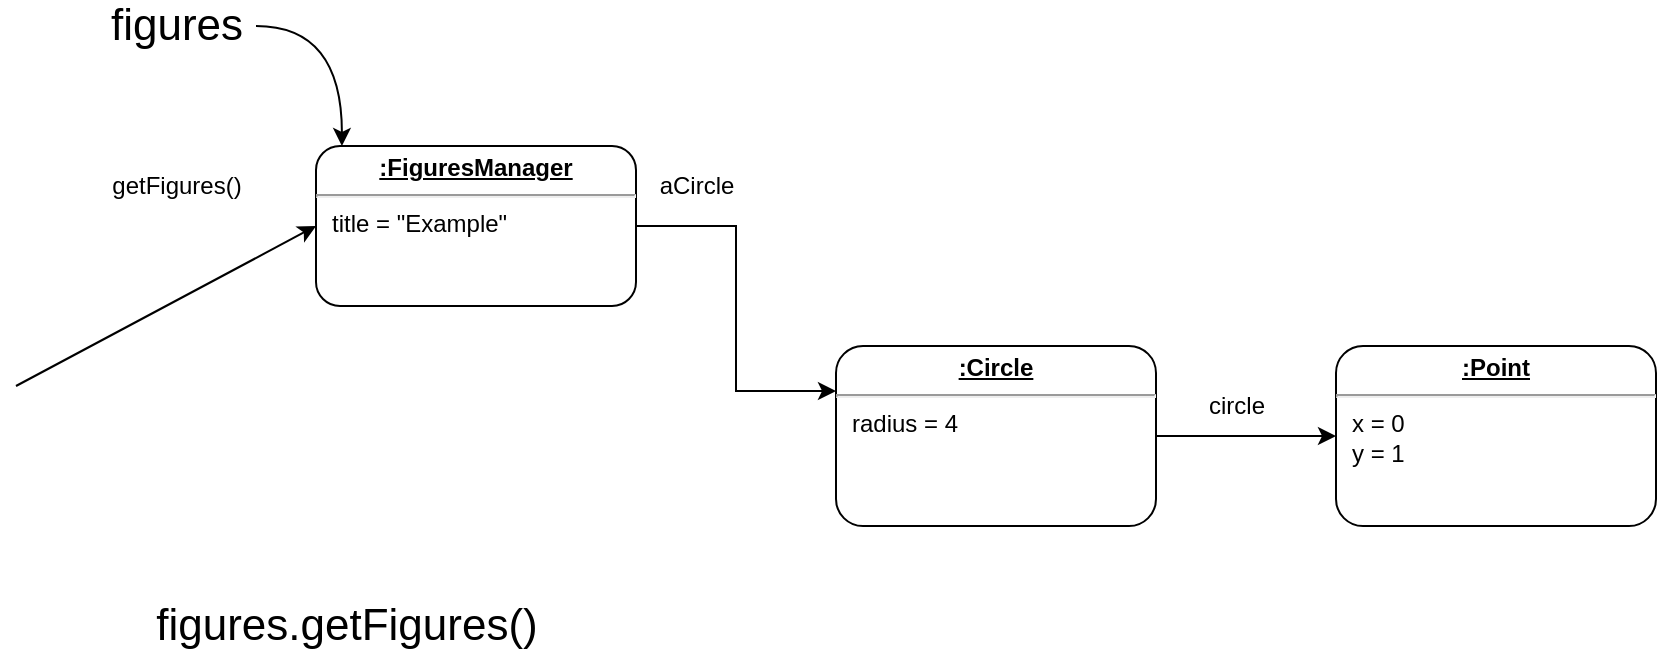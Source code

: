 <mxfile version="14.6.1" type="google"><diagram id="XGObQ1HOWGRL45c9H4R1" name="Page-1"><mxGraphModel dx="1186" dy="773" grid="1" gridSize="10" guides="1" tooltips="1" connect="1" arrows="1" fold="1" page="1" pageScale="1" pageWidth="827" pageHeight="1169" math="0" shadow="0"><root><mxCell id="0"/><mxCell id="1" parent="0"/><mxCell id="FoexDwRU3_Dx2RTzoznJ-3" style="edgeStyle=orthogonalEdgeStyle;rounded=0;orthogonalLoop=1;jettySize=auto;html=1;exitX=1;exitY=0.5;exitDx=0;exitDy=0;entryX=0;entryY=0.25;entryDx=0;entryDy=0;" parent="1" source="FoexDwRU3_Dx2RTzoznJ-1" target="FoexDwRU3_Dx2RTzoznJ-2" edge="1"><mxGeometry relative="1" as="geometry"/></mxCell><mxCell id="FoexDwRU3_Dx2RTzoznJ-1" value="&lt;p style=&quot;margin: 0px ; margin-top: 4px ; text-align: center ; text-decoration: underline&quot;&gt;&lt;b&gt;:FiguresManager&lt;/b&gt;&lt;/p&gt;&lt;hr&gt;&lt;p style=&quot;margin: 0px ; margin-left: 8px&quot;&gt;title = &quot;Example&quot;&lt;br&gt;&lt;br&gt;&lt;/p&gt;" style="verticalAlign=top;align=left;overflow=fill;fontSize=12;fontFamily=Helvetica;html=1;rounded=1;" parent="1" vertex="1"><mxGeometry x="190" y="110" width="160" height="80" as="geometry"/></mxCell><mxCell id="FoexDwRU3_Dx2RTzoznJ-8" style="edgeStyle=orthogonalEdgeStyle;rounded=0;orthogonalLoop=1;jettySize=auto;html=1;exitX=1;exitY=0.5;exitDx=0;exitDy=0;entryX=0;entryY=0.5;entryDx=0;entryDy=0;" parent="1" source="FoexDwRU3_Dx2RTzoznJ-2" target="FoexDwRU3_Dx2RTzoznJ-5" edge="1"><mxGeometry relative="1" as="geometry"/></mxCell><mxCell id="FoexDwRU3_Dx2RTzoznJ-2" value="&lt;p style=&quot;margin: 0px ; margin-top: 4px ; text-align: center ; text-decoration: underline&quot;&gt;&lt;b&gt;:Circle&lt;/b&gt;&lt;/p&gt;&lt;hr&gt;&lt;p style=&quot;margin: 0px ; margin-left: 8px&quot;&gt;radius = 4&lt;br&gt;&lt;br&gt;&lt;/p&gt;" style="verticalAlign=top;align=left;overflow=fill;fontSize=12;fontFamily=Helvetica;html=1;rounded=1;" parent="1" vertex="1"><mxGeometry x="450" y="210" width="160" height="90" as="geometry"/></mxCell><mxCell id="FoexDwRU3_Dx2RTzoznJ-4" value="aCircle" style="text;html=1;align=center;verticalAlign=middle;resizable=0;points=[];autosize=1;strokeColor=none;" parent="1" vertex="1"><mxGeometry x="355" y="120" width="50" height="20" as="geometry"/></mxCell><mxCell id="FoexDwRU3_Dx2RTzoznJ-5" value="&lt;p style=&quot;margin: 0px ; margin-top: 4px ; text-align: center ; text-decoration: underline&quot;&gt;&lt;b&gt;:Point&lt;/b&gt;&lt;/p&gt;&lt;hr&gt;&lt;p style=&quot;margin: 0px ; margin-left: 8px&quot;&gt;x = 0&lt;br&gt;y = 1&lt;br&gt;&lt;br&gt;&lt;/p&gt;" style="verticalAlign=top;align=left;overflow=fill;fontSize=12;fontFamily=Helvetica;html=1;rounded=1;" parent="1" vertex="1"><mxGeometry x="700" y="210" width="160" height="90" as="geometry"/></mxCell><mxCell id="FoexDwRU3_Dx2RTzoznJ-9" value="circle" style="text;html=1;align=center;verticalAlign=middle;resizable=0;points=[];autosize=1;strokeColor=none;" parent="1" vertex="1"><mxGeometry x="630" y="230" width="40" height="20" as="geometry"/></mxCell><mxCell id="FoexDwRU3_Dx2RTzoznJ-10" value="" style="endArrow=classic;html=1;entryX=0;entryY=0.5;entryDx=0;entryDy=0;" parent="1" target="FoexDwRU3_Dx2RTzoznJ-1" edge="1"><mxGeometry width="50" height="50" relative="1" as="geometry"><mxPoint x="40" y="230" as="sourcePoint"/><mxPoint x="320" y="220" as="targetPoint"/></mxGeometry></mxCell><mxCell id="FoexDwRU3_Dx2RTzoznJ-11" value="getFigures()" style="text;html=1;align=center;verticalAlign=middle;resizable=0;points=[];autosize=1;strokeColor=none;" parent="1" vertex="1"><mxGeometry x="80" y="120" width="80" height="20" as="geometry"/></mxCell><mxCell id="FoexDwRU3_Dx2RTzoznJ-13" style="edgeStyle=orthogonalEdgeStyle;rounded=0;orthogonalLoop=1;jettySize=auto;html=1;entryX=0.081;entryY=0;entryDx=0;entryDy=0;entryPerimeter=0;curved=1;" parent="1" source="FoexDwRU3_Dx2RTzoznJ-12" target="FoexDwRU3_Dx2RTzoznJ-1" edge="1"><mxGeometry relative="1" as="geometry"/></mxCell><mxCell id="FoexDwRU3_Dx2RTzoznJ-12" value="&lt;font style=&quot;font-size: 22px&quot;&gt;figures&lt;/font&gt;" style="text;html=1;align=center;verticalAlign=middle;resizable=0;points=[];autosize=1;strokeColor=none;" parent="1" vertex="1"><mxGeometry x="80" y="40" width="80" height="20" as="geometry"/></mxCell><mxCell id="FoexDwRU3_Dx2RTzoznJ-14" value="&lt;font style=&quot;font-size: 22px&quot;&gt;figures.getFigures()&lt;/font&gt;" style="text;html=1;align=center;verticalAlign=middle;resizable=0;points=[];autosize=1;strokeColor=none;" parent="1" vertex="1"><mxGeometry x="100" y="340" width="210" height="20" as="geometry"/></mxCell></root></mxGraphModel></diagram></mxfile>